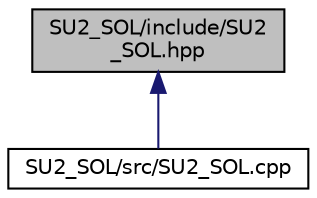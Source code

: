 digraph "SU2_SOL/include/SU2_SOL.hpp"
{
 // LATEX_PDF_SIZE
  edge [fontname="Helvetica",fontsize="10",labelfontname="Helvetica",labelfontsize="10"];
  node [fontname="Helvetica",fontsize="10",shape=record];
  Node1 [label="SU2_SOL/include/SU2\l_SOL.hpp",height=0.2,width=0.4,color="black", fillcolor="grey75", style="filled", fontcolor="black",tooltip="Headers of the main subroutines of the code SU2_SOL. The subroutines and functions are in the SU2_SOL..."];
  Node1 -> Node2 [dir="back",color="midnightblue",fontsize="10",style="solid",fontname="Helvetica"];
  Node2 [label="SU2_SOL/src/SU2_SOL.cpp",height=0.2,width=0.4,color="black", fillcolor="white", style="filled",URL="$SU2__SOL_8cpp.html",tooltip="Main file for the solution export/conversion code (SU2_SOL)."];
}
